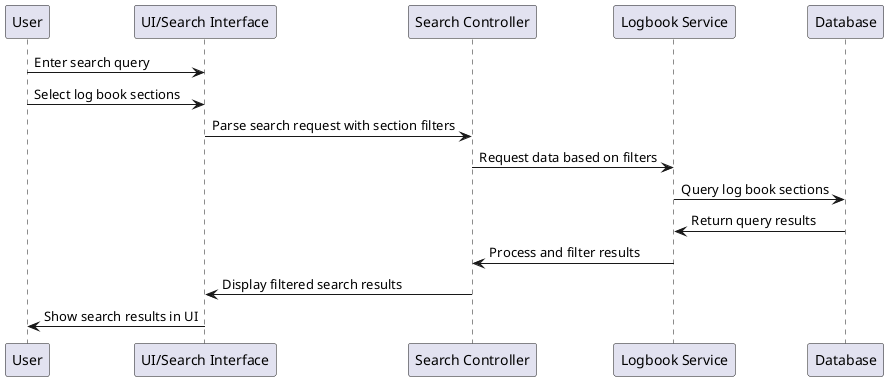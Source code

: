 @startuml
participant User
participant "UI/Search Interface" as UISI
participant "Search Controller" as SC
participant "Logbook Service" as LS
participant Database

User -> UISI : Enter search query
User -> UISI : Select log book sections
UISI -> SC : Parse search request with section filters
SC -> LS : Request data based on filters
LS -> Database : Query log book sections
Database -> LS : Return query results
LS -> SC : Process and filter results
SC -> UISI : Display filtered search results
UISI -> User : Show search results in UI
@enduml
